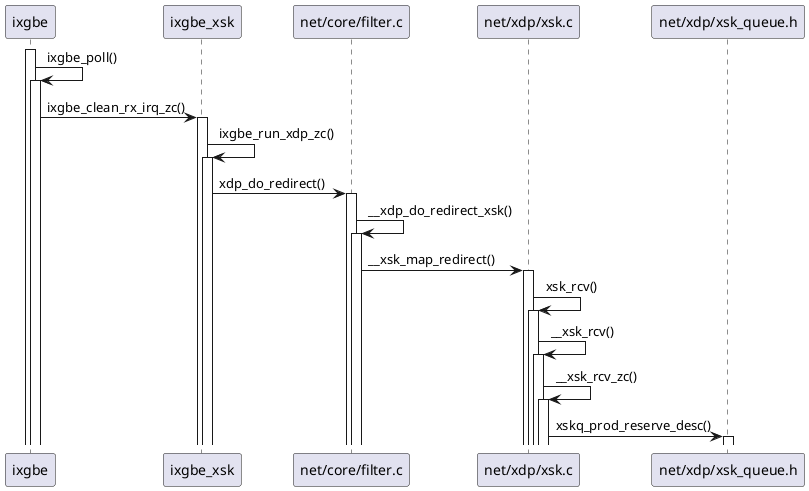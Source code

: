 @startuml
activate ixgbe
ixgbe -> ixgbe : ixgbe_poll()
activate ixgbe
ixgbe -> ixgbe_xsk : ixgbe_clean_rx_irq_zc()
activate ixgbe_xsk
ixgbe_xsk -> ixgbe_xsk: ixgbe_run_xdp_zc()
activate ixgbe_xsk
ixgbe_xsk -> "net/core/filter.c" : xdp_do_redirect()
activate "net/core/filter.c"
"net/core/filter.c" -> "net/core/filter.c" : __xdp_do_redirect_xsk()
activate "net/core/filter.c"
"net/core/filter.c" -> "net/xdp/xsk.c" : __xsk_map_redirect()
activate "net/xdp/xsk.c"
"net/xdp/xsk.c" -> "net/xdp/xsk.c": xsk_rcv()
activate "net/xdp/xsk.c"
"net/xdp/xsk.c" -> "net/xdp/xsk.c": __xsk_rcv()
activate "net/xdp/xsk.c"
"net/xdp/xsk.c" -> "net/xdp/xsk.c": __xsk_rcv_zc()
activate "net/xdp/xsk.c"
"net/xdp/xsk.c" -> "net/xdp/xsk_queue.h": xskq_prod_reserve_desc()
activate "net/xdp/xsk_queue.h"
@enduml
